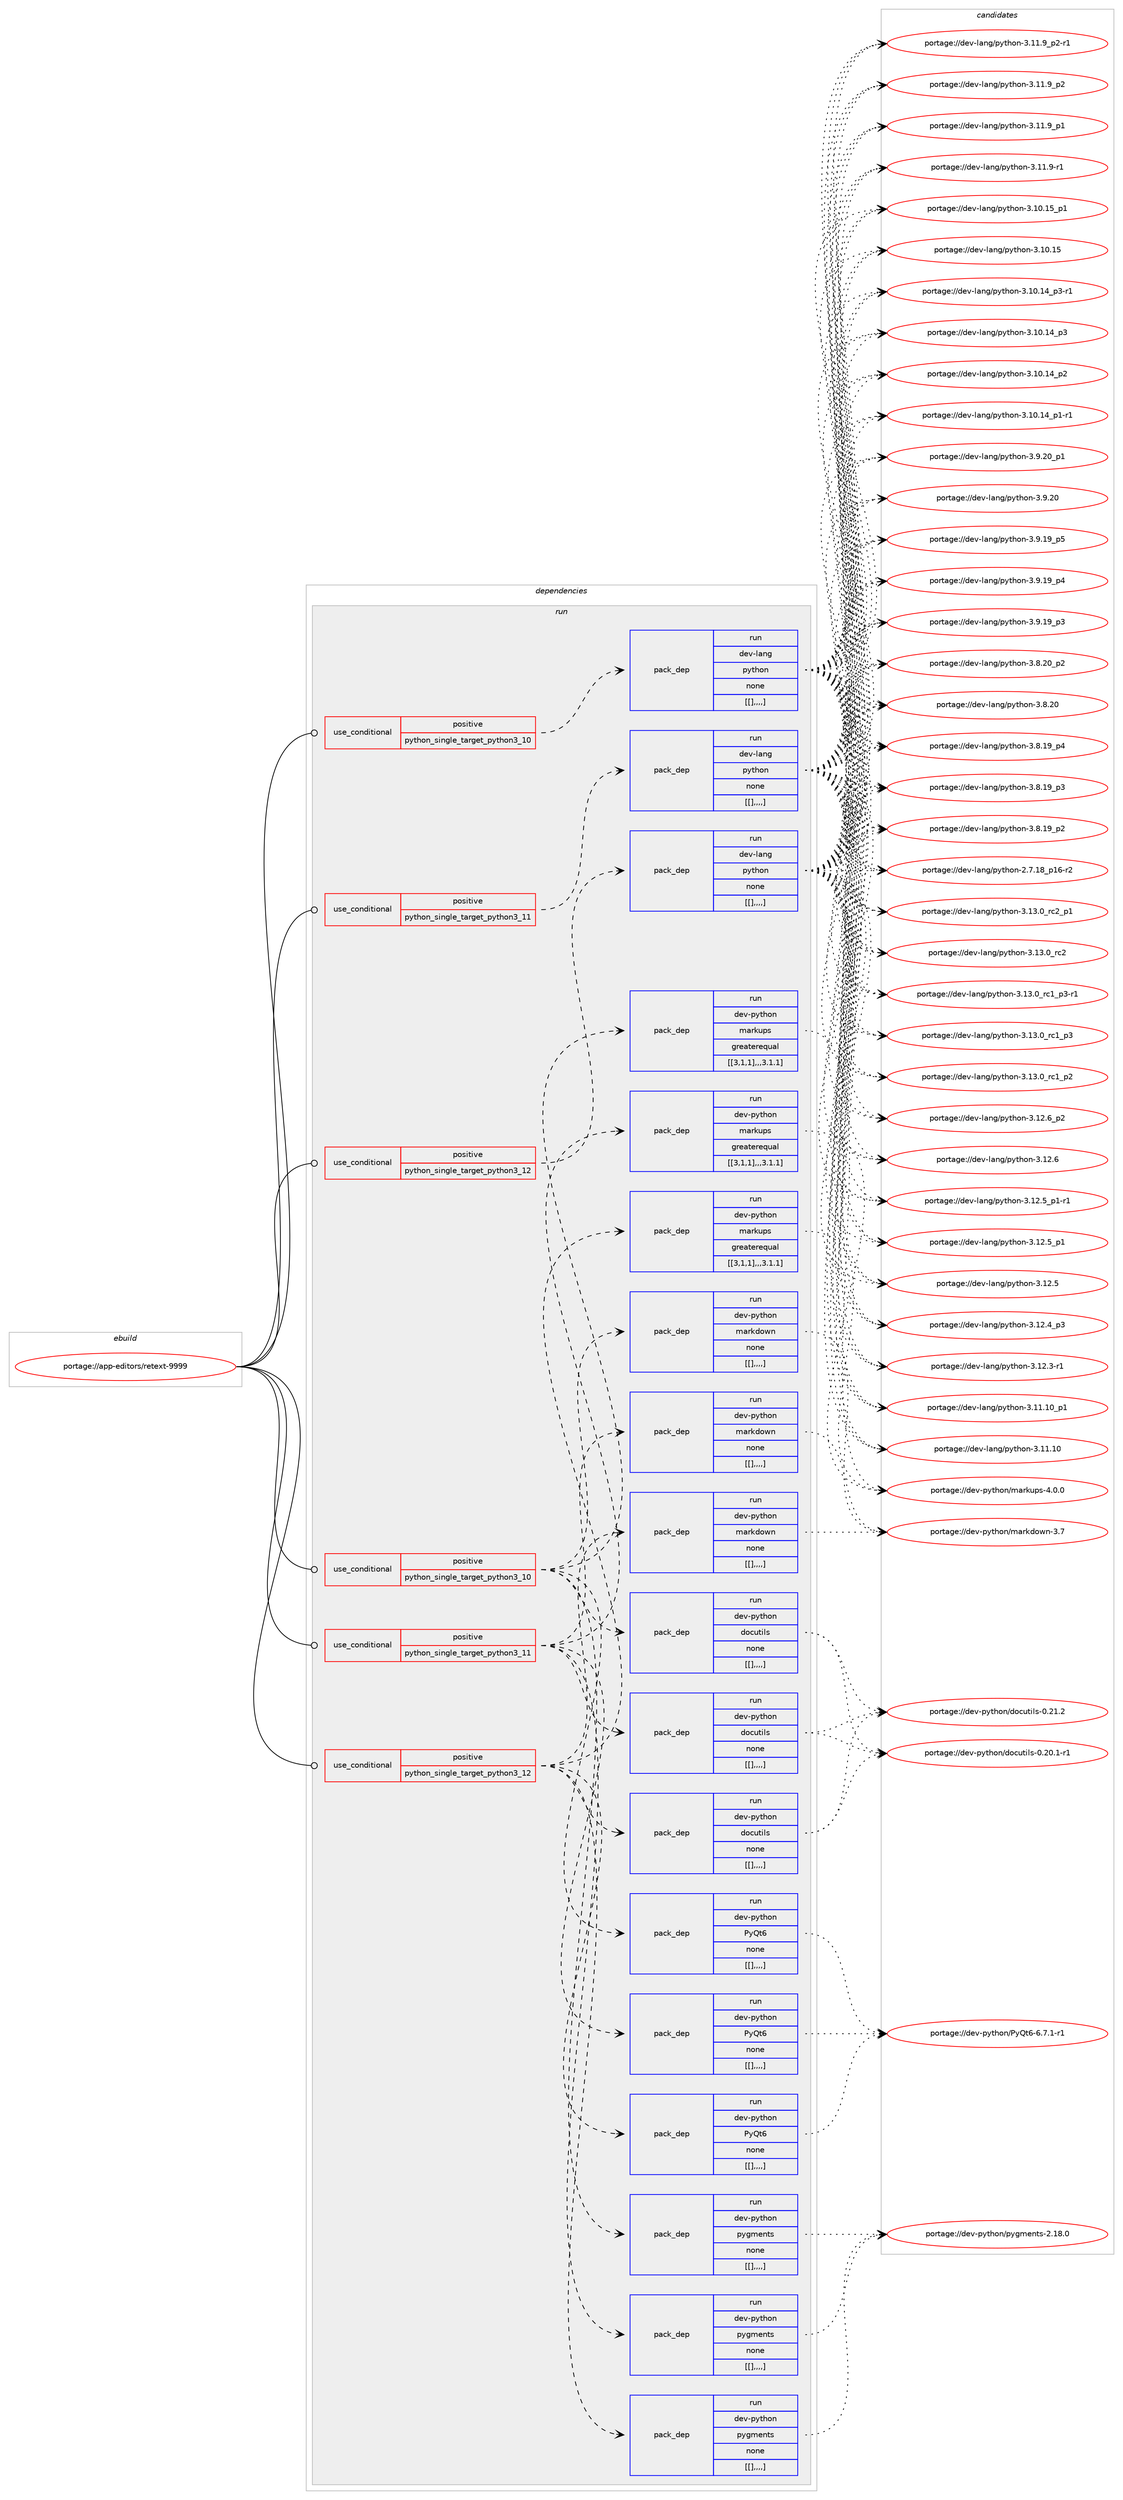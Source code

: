 digraph prolog {

# *************
# Graph options
# *************

newrank=true;
concentrate=true;
compound=true;
graph [rankdir=LR,fontname=Helvetica,fontsize=10,ranksep=1.5];#, ranksep=2.5, nodesep=0.2];
edge  [arrowhead=vee];
node  [fontname=Helvetica,fontsize=10];

# **********
# The ebuild
# **********

subgraph cluster_leftcol {
color=gray;
label=<<i>ebuild</i>>;
id [label="portage://app-editors/retext-9999", color=red, width=4, href="../app-editors/retext-9999.svg"];
}

# ****************
# The dependencies
# ****************

subgraph cluster_midcol {
color=gray;
label=<<i>dependencies</i>>;
subgraph cluster_compile {
fillcolor="#eeeeee";
style=filled;
label=<<i>compile</i>>;
}
subgraph cluster_compileandrun {
fillcolor="#eeeeee";
style=filled;
label=<<i>compile and run</i>>;
}
subgraph cluster_run {
fillcolor="#eeeeee";
style=filled;
label=<<i>run</i>>;
subgraph cond5886 {
dependency20935 [label=<<TABLE BORDER="0" CELLBORDER="1" CELLSPACING="0" CELLPADDING="4"><TR><TD ROWSPAN="3" CELLPADDING="10">use_conditional</TD></TR><TR><TD>positive</TD></TR><TR><TD>python_single_target_python3_10</TD></TR></TABLE>>, shape=none, color=red];
subgraph pack14932 {
dependency20936 [label=<<TABLE BORDER="0" CELLBORDER="1" CELLSPACING="0" CELLPADDING="4" WIDTH="220"><TR><TD ROWSPAN="6" CELLPADDING="30">pack_dep</TD></TR><TR><TD WIDTH="110">run</TD></TR><TR><TD>dev-lang</TD></TR><TR><TD>python</TD></TR><TR><TD>none</TD></TR><TR><TD>[[],,,,]</TD></TR></TABLE>>, shape=none, color=blue];
}
dependency20935:e -> dependency20936:w [weight=20,style="dashed",arrowhead="vee"];
}
id:e -> dependency20935:w [weight=20,style="solid",arrowhead="odot"];
subgraph cond5887 {
dependency20937 [label=<<TABLE BORDER="0" CELLBORDER="1" CELLSPACING="0" CELLPADDING="4"><TR><TD ROWSPAN="3" CELLPADDING="10">use_conditional</TD></TR><TR><TD>positive</TD></TR><TR><TD>python_single_target_python3_10</TD></TR></TABLE>>, shape=none, color=red];
subgraph pack14933 {
dependency20938 [label=<<TABLE BORDER="0" CELLBORDER="1" CELLSPACING="0" CELLPADDING="4" WIDTH="220"><TR><TD ROWSPAN="6" CELLPADDING="30">pack_dep</TD></TR><TR><TD WIDTH="110">run</TD></TR><TR><TD>dev-python</TD></TR><TR><TD>docutils</TD></TR><TR><TD>none</TD></TR><TR><TD>[[],,,,]</TD></TR></TABLE>>, shape=none, color=blue];
}
dependency20937:e -> dependency20938:w [weight=20,style="dashed",arrowhead="vee"];
subgraph pack14934 {
dependency20939 [label=<<TABLE BORDER="0" CELLBORDER="1" CELLSPACING="0" CELLPADDING="4" WIDTH="220"><TR><TD ROWSPAN="6" CELLPADDING="30">pack_dep</TD></TR><TR><TD WIDTH="110">run</TD></TR><TR><TD>dev-python</TD></TR><TR><TD>markdown</TD></TR><TR><TD>none</TD></TR><TR><TD>[[],,,,]</TD></TR></TABLE>>, shape=none, color=blue];
}
dependency20937:e -> dependency20939:w [weight=20,style="dashed",arrowhead="vee"];
subgraph pack14935 {
dependency20940 [label=<<TABLE BORDER="0" CELLBORDER="1" CELLSPACING="0" CELLPADDING="4" WIDTH="220"><TR><TD ROWSPAN="6" CELLPADDING="30">pack_dep</TD></TR><TR><TD WIDTH="110">run</TD></TR><TR><TD>dev-python</TD></TR><TR><TD>markups</TD></TR><TR><TD>greaterequal</TD></TR><TR><TD>[[3,1,1],,,3.1.1]</TD></TR></TABLE>>, shape=none, color=blue];
}
dependency20937:e -> dependency20940:w [weight=20,style="dashed",arrowhead="vee"];
subgraph pack14936 {
dependency20941 [label=<<TABLE BORDER="0" CELLBORDER="1" CELLSPACING="0" CELLPADDING="4" WIDTH="220"><TR><TD ROWSPAN="6" CELLPADDING="30">pack_dep</TD></TR><TR><TD WIDTH="110">run</TD></TR><TR><TD>dev-python</TD></TR><TR><TD>pygments</TD></TR><TR><TD>none</TD></TR><TR><TD>[[],,,,]</TD></TR></TABLE>>, shape=none, color=blue];
}
dependency20937:e -> dependency20941:w [weight=20,style="dashed",arrowhead="vee"];
subgraph pack14937 {
dependency20942 [label=<<TABLE BORDER="0" CELLBORDER="1" CELLSPACING="0" CELLPADDING="4" WIDTH="220"><TR><TD ROWSPAN="6" CELLPADDING="30">pack_dep</TD></TR><TR><TD WIDTH="110">run</TD></TR><TR><TD>dev-python</TD></TR><TR><TD>PyQt6</TD></TR><TR><TD>none</TD></TR><TR><TD>[[],,,,]</TD></TR></TABLE>>, shape=none, color=blue];
}
dependency20937:e -> dependency20942:w [weight=20,style="dashed",arrowhead="vee"];
}
id:e -> dependency20937:w [weight=20,style="solid",arrowhead="odot"];
subgraph cond5888 {
dependency20943 [label=<<TABLE BORDER="0" CELLBORDER="1" CELLSPACING="0" CELLPADDING="4"><TR><TD ROWSPAN="3" CELLPADDING="10">use_conditional</TD></TR><TR><TD>positive</TD></TR><TR><TD>python_single_target_python3_11</TD></TR></TABLE>>, shape=none, color=red];
subgraph pack14938 {
dependency20944 [label=<<TABLE BORDER="0" CELLBORDER="1" CELLSPACING="0" CELLPADDING="4" WIDTH="220"><TR><TD ROWSPAN="6" CELLPADDING="30">pack_dep</TD></TR><TR><TD WIDTH="110">run</TD></TR><TR><TD>dev-lang</TD></TR><TR><TD>python</TD></TR><TR><TD>none</TD></TR><TR><TD>[[],,,,]</TD></TR></TABLE>>, shape=none, color=blue];
}
dependency20943:e -> dependency20944:w [weight=20,style="dashed",arrowhead="vee"];
}
id:e -> dependency20943:w [weight=20,style="solid",arrowhead="odot"];
subgraph cond5889 {
dependency20945 [label=<<TABLE BORDER="0" CELLBORDER="1" CELLSPACING="0" CELLPADDING="4"><TR><TD ROWSPAN="3" CELLPADDING="10">use_conditional</TD></TR><TR><TD>positive</TD></TR><TR><TD>python_single_target_python3_11</TD></TR></TABLE>>, shape=none, color=red];
subgraph pack14939 {
dependency20946 [label=<<TABLE BORDER="0" CELLBORDER="1" CELLSPACING="0" CELLPADDING="4" WIDTH="220"><TR><TD ROWSPAN="6" CELLPADDING="30">pack_dep</TD></TR><TR><TD WIDTH="110">run</TD></TR><TR><TD>dev-python</TD></TR><TR><TD>docutils</TD></TR><TR><TD>none</TD></TR><TR><TD>[[],,,,]</TD></TR></TABLE>>, shape=none, color=blue];
}
dependency20945:e -> dependency20946:w [weight=20,style="dashed",arrowhead="vee"];
subgraph pack14940 {
dependency20947 [label=<<TABLE BORDER="0" CELLBORDER="1" CELLSPACING="0" CELLPADDING="4" WIDTH="220"><TR><TD ROWSPAN="6" CELLPADDING="30">pack_dep</TD></TR><TR><TD WIDTH="110">run</TD></TR><TR><TD>dev-python</TD></TR><TR><TD>markdown</TD></TR><TR><TD>none</TD></TR><TR><TD>[[],,,,]</TD></TR></TABLE>>, shape=none, color=blue];
}
dependency20945:e -> dependency20947:w [weight=20,style="dashed",arrowhead="vee"];
subgraph pack14941 {
dependency20948 [label=<<TABLE BORDER="0" CELLBORDER="1" CELLSPACING="0" CELLPADDING="4" WIDTH="220"><TR><TD ROWSPAN="6" CELLPADDING="30">pack_dep</TD></TR><TR><TD WIDTH="110">run</TD></TR><TR><TD>dev-python</TD></TR><TR><TD>markups</TD></TR><TR><TD>greaterequal</TD></TR><TR><TD>[[3,1,1],,,3.1.1]</TD></TR></TABLE>>, shape=none, color=blue];
}
dependency20945:e -> dependency20948:w [weight=20,style="dashed",arrowhead="vee"];
subgraph pack14942 {
dependency20949 [label=<<TABLE BORDER="0" CELLBORDER="1" CELLSPACING="0" CELLPADDING="4" WIDTH="220"><TR><TD ROWSPAN="6" CELLPADDING="30">pack_dep</TD></TR><TR><TD WIDTH="110">run</TD></TR><TR><TD>dev-python</TD></TR><TR><TD>pygments</TD></TR><TR><TD>none</TD></TR><TR><TD>[[],,,,]</TD></TR></TABLE>>, shape=none, color=blue];
}
dependency20945:e -> dependency20949:w [weight=20,style="dashed",arrowhead="vee"];
subgraph pack14943 {
dependency20950 [label=<<TABLE BORDER="0" CELLBORDER="1" CELLSPACING="0" CELLPADDING="4" WIDTH="220"><TR><TD ROWSPAN="6" CELLPADDING="30">pack_dep</TD></TR><TR><TD WIDTH="110">run</TD></TR><TR><TD>dev-python</TD></TR><TR><TD>PyQt6</TD></TR><TR><TD>none</TD></TR><TR><TD>[[],,,,]</TD></TR></TABLE>>, shape=none, color=blue];
}
dependency20945:e -> dependency20950:w [weight=20,style="dashed",arrowhead="vee"];
}
id:e -> dependency20945:w [weight=20,style="solid",arrowhead="odot"];
subgraph cond5890 {
dependency20951 [label=<<TABLE BORDER="0" CELLBORDER="1" CELLSPACING="0" CELLPADDING="4"><TR><TD ROWSPAN="3" CELLPADDING="10">use_conditional</TD></TR><TR><TD>positive</TD></TR><TR><TD>python_single_target_python3_12</TD></TR></TABLE>>, shape=none, color=red];
subgraph pack14944 {
dependency20952 [label=<<TABLE BORDER="0" CELLBORDER="1" CELLSPACING="0" CELLPADDING="4" WIDTH="220"><TR><TD ROWSPAN="6" CELLPADDING="30">pack_dep</TD></TR><TR><TD WIDTH="110">run</TD></TR><TR><TD>dev-lang</TD></TR><TR><TD>python</TD></TR><TR><TD>none</TD></TR><TR><TD>[[],,,,]</TD></TR></TABLE>>, shape=none, color=blue];
}
dependency20951:e -> dependency20952:w [weight=20,style="dashed",arrowhead="vee"];
}
id:e -> dependency20951:w [weight=20,style="solid",arrowhead="odot"];
subgraph cond5891 {
dependency20953 [label=<<TABLE BORDER="0" CELLBORDER="1" CELLSPACING="0" CELLPADDING="4"><TR><TD ROWSPAN="3" CELLPADDING="10">use_conditional</TD></TR><TR><TD>positive</TD></TR><TR><TD>python_single_target_python3_12</TD></TR></TABLE>>, shape=none, color=red];
subgraph pack14945 {
dependency20954 [label=<<TABLE BORDER="0" CELLBORDER="1" CELLSPACING="0" CELLPADDING="4" WIDTH="220"><TR><TD ROWSPAN="6" CELLPADDING="30">pack_dep</TD></TR><TR><TD WIDTH="110">run</TD></TR><TR><TD>dev-python</TD></TR><TR><TD>docutils</TD></TR><TR><TD>none</TD></TR><TR><TD>[[],,,,]</TD></TR></TABLE>>, shape=none, color=blue];
}
dependency20953:e -> dependency20954:w [weight=20,style="dashed",arrowhead="vee"];
subgraph pack14946 {
dependency20955 [label=<<TABLE BORDER="0" CELLBORDER="1" CELLSPACING="0" CELLPADDING="4" WIDTH="220"><TR><TD ROWSPAN="6" CELLPADDING="30">pack_dep</TD></TR><TR><TD WIDTH="110">run</TD></TR><TR><TD>dev-python</TD></TR><TR><TD>markdown</TD></TR><TR><TD>none</TD></TR><TR><TD>[[],,,,]</TD></TR></TABLE>>, shape=none, color=blue];
}
dependency20953:e -> dependency20955:w [weight=20,style="dashed",arrowhead="vee"];
subgraph pack14947 {
dependency20956 [label=<<TABLE BORDER="0" CELLBORDER="1" CELLSPACING="0" CELLPADDING="4" WIDTH="220"><TR><TD ROWSPAN="6" CELLPADDING="30">pack_dep</TD></TR><TR><TD WIDTH="110">run</TD></TR><TR><TD>dev-python</TD></TR><TR><TD>markups</TD></TR><TR><TD>greaterequal</TD></TR><TR><TD>[[3,1,1],,,3.1.1]</TD></TR></TABLE>>, shape=none, color=blue];
}
dependency20953:e -> dependency20956:w [weight=20,style="dashed",arrowhead="vee"];
subgraph pack14948 {
dependency20957 [label=<<TABLE BORDER="0" CELLBORDER="1" CELLSPACING="0" CELLPADDING="4" WIDTH="220"><TR><TD ROWSPAN="6" CELLPADDING="30">pack_dep</TD></TR><TR><TD WIDTH="110">run</TD></TR><TR><TD>dev-python</TD></TR><TR><TD>pygments</TD></TR><TR><TD>none</TD></TR><TR><TD>[[],,,,]</TD></TR></TABLE>>, shape=none, color=blue];
}
dependency20953:e -> dependency20957:w [weight=20,style="dashed",arrowhead="vee"];
subgraph pack14949 {
dependency20958 [label=<<TABLE BORDER="0" CELLBORDER="1" CELLSPACING="0" CELLPADDING="4" WIDTH="220"><TR><TD ROWSPAN="6" CELLPADDING="30">pack_dep</TD></TR><TR><TD WIDTH="110">run</TD></TR><TR><TD>dev-python</TD></TR><TR><TD>PyQt6</TD></TR><TR><TD>none</TD></TR><TR><TD>[[],,,,]</TD></TR></TABLE>>, shape=none, color=blue];
}
dependency20953:e -> dependency20958:w [weight=20,style="dashed",arrowhead="vee"];
}
id:e -> dependency20953:w [weight=20,style="solid",arrowhead="odot"];
}
}

# **************
# The candidates
# **************

subgraph cluster_choices {
rank=same;
color=gray;
label=<<i>candidates</i>>;

subgraph choice14932 {
color=black;
nodesep=1;
choice100101118451089711010347112121116104111110455146495146489511499509511249 [label="portage://dev-lang/python-3.13.0_rc2_p1", color=red, width=4,href="../dev-lang/python-3.13.0_rc2_p1.svg"];
choice10010111845108971101034711212111610411111045514649514648951149950 [label="portage://dev-lang/python-3.13.0_rc2", color=red, width=4,href="../dev-lang/python-3.13.0_rc2.svg"];
choice1001011184510897110103471121211161041111104551464951464895114994995112514511449 [label="portage://dev-lang/python-3.13.0_rc1_p3-r1", color=red, width=4,href="../dev-lang/python-3.13.0_rc1_p3-r1.svg"];
choice100101118451089711010347112121116104111110455146495146489511499499511251 [label="portage://dev-lang/python-3.13.0_rc1_p3", color=red, width=4,href="../dev-lang/python-3.13.0_rc1_p3.svg"];
choice100101118451089711010347112121116104111110455146495146489511499499511250 [label="portage://dev-lang/python-3.13.0_rc1_p2", color=red, width=4,href="../dev-lang/python-3.13.0_rc1_p2.svg"];
choice100101118451089711010347112121116104111110455146495046549511250 [label="portage://dev-lang/python-3.12.6_p2", color=red, width=4,href="../dev-lang/python-3.12.6_p2.svg"];
choice10010111845108971101034711212111610411111045514649504654 [label="portage://dev-lang/python-3.12.6", color=red, width=4,href="../dev-lang/python-3.12.6.svg"];
choice1001011184510897110103471121211161041111104551464950465395112494511449 [label="portage://dev-lang/python-3.12.5_p1-r1", color=red, width=4,href="../dev-lang/python-3.12.5_p1-r1.svg"];
choice100101118451089711010347112121116104111110455146495046539511249 [label="portage://dev-lang/python-3.12.5_p1", color=red, width=4,href="../dev-lang/python-3.12.5_p1.svg"];
choice10010111845108971101034711212111610411111045514649504653 [label="portage://dev-lang/python-3.12.5", color=red, width=4,href="../dev-lang/python-3.12.5.svg"];
choice100101118451089711010347112121116104111110455146495046529511251 [label="portage://dev-lang/python-3.12.4_p3", color=red, width=4,href="../dev-lang/python-3.12.4_p3.svg"];
choice100101118451089711010347112121116104111110455146495046514511449 [label="portage://dev-lang/python-3.12.3-r1", color=red, width=4,href="../dev-lang/python-3.12.3-r1.svg"];
choice10010111845108971101034711212111610411111045514649494649489511249 [label="portage://dev-lang/python-3.11.10_p1", color=red, width=4,href="../dev-lang/python-3.11.10_p1.svg"];
choice1001011184510897110103471121211161041111104551464949464948 [label="portage://dev-lang/python-3.11.10", color=red, width=4,href="../dev-lang/python-3.11.10.svg"];
choice1001011184510897110103471121211161041111104551464949465795112504511449 [label="portage://dev-lang/python-3.11.9_p2-r1", color=red, width=4,href="../dev-lang/python-3.11.9_p2-r1.svg"];
choice100101118451089711010347112121116104111110455146494946579511250 [label="portage://dev-lang/python-3.11.9_p2", color=red, width=4,href="../dev-lang/python-3.11.9_p2.svg"];
choice100101118451089711010347112121116104111110455146494946579511249 [label="portage://dev-lang/python-3.11.9_p1", color=red, width=4,href="../dev-lang/python-3.11.9_p1.svg"];
choice100101118451089711010347112121116104111110455146494946574511449 [label="portage://dev-lang/python-3.11.9-r1", color=red, width=4,href="../dev-lang/python-3.11.9-r1.svg"];
choice10010111845108971101034711212111610411111045514649484649539511249 [label="portage://dev-lang/python-3.10.15_p1", color=red, width=4,href="../dev-lang/python-3.10.15_p1.svg"];
choice1001011184510897110103471121211161041111104551464948464953 [label="portage://dev-lang/python-3.10.15", color=red, width=4,href="../dev-lang/python-3.10.15.svg"];
choice100101118451089711010347112121116104111110455146494846495295112514511449 [label="portage://dev-lang/python-3.10.14_p3-r1", color=red, width=4,href="../dev-lang/python-3.10.14_p3-r1.svg"];
choice10010111845108971101034711212111610411111045514649484649529511251 [label="portage://dev-lang/python-3.10.14_p3", color=red, width=4,href="../dev-lang/python-3.10.14_p3.svg"];
choice10010111845108971101034711212111610411111045514649484649529511250 [label="portage://dev-lang/python-3.10.14_p2", color=red, width=4,href="../dev-lang/python-3.10.14_p2.svg"];
choice100101118451089711010347112121116104111110455146494846495295112494511449 [label="portage://dev-lang/python-3.10.14_p1-r1", color=red, width=4,href="../dev-lang/python-3.10.14_p1-r1.svg"];
choice100101118451089711010347112121116104111110455146574650489511249 [label="portage://dev-lang/python-3.9.20_p1", color=red, width=4,href="../dev-lang/python-3.9.20_p1.svg"];
choice10010111845108971101034711212111610411111045514657465048 [label="portage://dev-lang/python-3.9.20", color=red, width=4,href="../dev-lang/python-3.9.20.svg"];
choice100101118451089711010347112121116104111110455146574649579511253 [label="portage://dev-lang/python-3.9.19_p5", color=red, width=4,href="../dev-lang/python-3.9.19_p5.svg"];
choice100101118451089711010347112121116104111110455146574649579511252 [label="portage://dev-lang/python-3.9.19_p4", color=red, width=4,href="../dev-lang/python-3.9.19_p4.svg"];
choice100101118451089711010347112121116104111110455146574649579511251 [label="portage://dev-lang/python-3.9.19_p3", color=red, width=4,href="../dev-lang/python-3.9.19_p3.svg"];
choice100101118451089711010347112121116104111110455146564650489511250 [label="portage://dev-lang/python-3.8.20_p2", color=red, width=4,href="../dev-lang/python-3.8.20_p2.svg"];
choice10010111845108971101034711212111610411111045514656465048 [label="portage://dev-lang/python-3.8.20", color=red, width=4,href="../dev-lang/python-3.8.20.svg"];
choice100101118451089711010347112121116104111110455146564649579511252 [label="portage://dev-lang/python-3.8.19_p4", color=red, width=4,href="../dev-lang/python-3.8.19_p4.svg"];
choice100101118451089711010347112121116104111110455146564649579511251 [label="portage://dev-lang/python-3.8.19_p3", color=red, width=4,href="../dev-lang/python-3.8.19_p3.svg"];
choice100101118451089711010347112121116104111110455146564649579511250 [label="portage://dev-lang/python-3.8.19_p2", color=red, width=4,href="../dev-lang/python-3.8.19_p2.svg"];
choice100101118451089711010347112121116104111110455046554649569511249544511450 [label="portage://dev-lang/python-2.7.18_p16-r2", color=red, width=4,href="../dev-lang/python-2.7.18_p16-r2.svg"];
dependency20936:e -> choice100101118451089711010347112121116104111110455146495146489511499509511249:w [style=dotted,weight="100"];
dependency20936:e -> choice10010111845108971101034711212111610411111045514649514648951149950:w [style=dotted,weight="100"];
dependency20936:e -> choice1001011184510897110103471121211161041111104551464951464895114994995112514511449:w [style=dotted,weight="100"];
dependency20936:e -> choice100101118451089711010347112121116104111110455146495146489511499499511251:w [style=dotted,weight="100"];
dependency20936:e -> choice100101118451089711010347112121116104111110455146495146489511499499511250:w [style=dotted,weight="100"];
dependency20936:e -> choice100101118451089711010347112121116104111110455146495046549511250:w [style=dotted,weight="100"];
dependency20936:e -> choice10010111845108971101034711212111610411111045514649504654:w [style=dotted,weight="100"];
dependency20936:e -> choice1001011184510897110103471121211161041111104551464950465395112494511449:w [style=dotted,weight="100"];
dependency20936:e -> choice100101118451089711010347112121116104111110455146495046539511249:w [style=dotted,weight="100"];
dependency20936:e -> choice10010111845108971101034711212111610411111045514649504653:w [style=dotted,weight="100"];
dependency20936:e -> choice100101118451089711010347112121116104111110455146495046529511251:w [style=dotted,weight="100"];
dependency20936:e -> choice100101118451089711010347112121116104111110455146495046514511449:w [style=dotted,weight="100"];
dependency20936:e -> choice10010111845108971101034711212111610411111045514649494649489511249:w [style=dotted,weight="100"];
dependency20936:e -> choice1001011184510897110103471121211161041111104551464949464948:w [style=dotted,weight="100"];
dependency20936:e -> choice1001011184510897110103471121211161041111104551464949465795112504511449:w [style=dotted,weight="100"];
dependency20936:e -> choice100101118451089711010347112121116104111110455146494946579511250:w [style=dotted,weight="100"];
dependency20936:e -> choice100101118451089711010347112121116104111110455146494946579511249:w [style=dotted,weight="100"];
dependency20936:e -> choice100101118451089711010347112121116104111110455146494946574511449:w [style=dotted,weight="100"];
dependency20936:e -> choice10010111845108971101034711212111610411111045514649484649539511249:w [style=dotted,weight="100"];
dependency20936:e -> choice1001011184510897110103471121211161041111104551464948464953:w [style=dotted,weight="100"];
dependency20936:e -> choice100101118451089711010347112121116104111110455146494846495295112514511449:w [style=dotted,weight="100"];
dependency20936:e -> choice10010111845108971101034711212111610411111045514649484649529511251:w [style=dotted,weight="100"];
dependency20936:e -> choice10010111845108971101034711212111610411111045514649484649529511250:w [style=dotted,weight="100"];
dependency20936:e -> choice100101118451089711010347112121116104111110455146494846495295112494511449:w [style=dotted,weight="100"];
dependency20936:e -> choice100101118451089711010347112121116104111110455146574650489511249:w [style=dotted,weight="100"];
dependency20936:e -> choice10010111845108971101034711212111610411111045514657465048:w [style=dotted,weight="100"];
dependency20936:e -> choice100101118451089711010347112121116104111110455146574649579511253:w [style=dotted,weight="100"];
dependency20936:e -> choice100101118451089711010347112121116104111110455146574649579511252:w [style=dotted,weight="100"];
dependency20936:e -> choice100101118451089711010347112121116104111110455146574649579511251:w [style=dotted,weight="100"];
dependency20936:e -> choice100101118451089711010347112121116104111110455146564650489511250:w [style=dotted,weight="100"];
dependency20936:e -> choice10010111845108971101034711212111610411111045514656465048:w [style=dotted,weight="100"];
dependency20936:e -> choice100101118451089711010347112121116104111110455146564649579511252:w [style=dotted,weight="100"];
dependency20936:e -> choice100101118451089711010347112121116104111110455146564649579511251:w [style=dotted,weight="100"];
dependency20936:e -> choice100101118451089711010347112121116104111110455146564649579511250:w [style=dotted,weight="100"];
dependency20936:e -> choice100101118451089711010347112121116104111110455046554649569511249544511450:w [style=dotted,weight="100"];
}
subgraph choice14933 {
color=black;
nodesep=1;
choice10010111845112121116104111110471001119911711610510811545484650494650 [label="portage://dev-python/docutils-0.21.2", color=red, width=4,href="../dev-python/docutils-0.21.2.svg"];
choice100101118451121211161041111104710011199117116105108115454846504846494511449 [label="portage://dev-python/docutils-0.20.1-r1", color=red, width=4,href="../dev-python/docutils-0.20.1-r1.svg"];
dependency20938:e -> choice10010111845112121116104111110471001119911711610510811545484650494650:w [style=dotted,weight="100"];
dependency20938:e -> choice100101118451121211161041111104710011199117116105108115454846504846494511449:w [style=dotted,weight="100"];
}
subgraph choice14934 {
color=black;
nodesep=1;
choice10010111845112121116104111110471099711410710011111911045514655 [label="portage://dev-python/markdown-3.7", color=red, width=4,href="../dev-python/markdown-3.7.svg"];
dependency20939:e -> choice10010111845112121116104111110471099711410710011111911045514655:w [style=dotted,weight="100"];
}
subgraph choice14935 {
color=black;
nodesep=1;
choice100101118451121211161041111104710997114107117112115455246484648 [label="portage://dev-python/markups-4.0.0", color=red, width=4,href="../dev-python/markups-4.0.0.svg"];
dependency20940:e -> choice100101118451121211161041111104710997114107117112115455246484648:w [style=dotted,weight="100"];
}
subgraph choice14936 {
color=black;
nodesep=1;
choice100101118451121211161041111104711212110310910111011611545504649564648 [label="portage://dev-python/pygments-2.18.0", color=red, width=4,href="../dev-python/pygments-2.18.0.svg"];
dependency20941:e -> choice100101118451121211161041111104711212110310910111011611545504649564648:w [style=dotted,weight="100"];
}
subgraph choice14937 {
color=black;
nodesep=1;
choice10010111845112121116104111110478012181116544554465546494511449 [label="portage://dev-python/PyQt6-6.7.1-r1", color=red, width=4,href="../dev-python/PyQt6-6.7.1-r1.svg"];
dependency20942:e -> choice10010111845112121116104111110478012181116544554465546494511449:w [style=dotted,weight="100"];
}
subgraph choice14938 {
color=black;
nodesep=1;
choice100101118451089711010347112121116104111110455146495146489511499509511249 [label="portage://dev-lang/python-3.13.0_rc2_p1", color=red, width=4,href="../dev-lang/python-3.13.0_rc2_p1.svg"];
choice10010111845108971101034711212111610411111045514649514648951149950 [label="portage://dev-lang/python-3.13.0_rc2", color=red, width=4,href="../dev-lang/python-3.13.0_rc2.svg"];
choice1001011184510897110103471121211161041111104551464951464895114994995112514511449 [label="portage://dev-lang/python-3.13.0_rc1_p3-r1", color=red, width=4,href="../dev-lang/python-3.13.0_rc1_p3-r1.svg"];
choice100101118451089711010347112121116104111110455146495146489511499499511251 [label="portage://dev-lang/python-3.13.0_rc1_p3", color=red, width=4,href="../dev-lang/python-3.13.0_rc1_p3.svg"];
choice100101118451089711010347112121116104111110455146495146489511499499511250 [label="portage://dev-lang/python-3.13.0_rc1_p2", color=red, width=4,href="../dev-lang/python-3.13.0_rc1_p2.svg"];
choice100101118451089711010347112121116104111110455146495046549511250 [label="portage://dev-lang/python-3.12.6_p2", color=red, width=4,href="../dev-lang/python-3.12.6_p2.svg"];
choice10010111845108971101034711212111610411111045514649504654 [label="portage://dev-lang/python-3.12.6", color=red, width=4,href="../dev-lang/python-3.12.6.svg"];
choice1001011184510897110103471121211161041111104551464950465395112494511449 [label="portage://dev-lang/python-3.12.5_p1-r1", color=red, width=4,href="../dev-lang/python-3.12.5_p1-r1.svg"];
choice100101118451089711010347112121116104111110455146495046539511249 [label="portage://dev-lang/python-3.12.5_p1", color=red, width=4,href="../dev-lang/python-3.12.5_p1.svg"];
choice10010111845108971101034711212111610411111045514649504653 [label="portage://dev-lang/python-3.12.5", color=red, width=4,href="../dev-lang/python-3.12.5.svg"];
choice100101118451089711010347112121116104111110455146495046529511251 [label="portage://dev-lang/python-3.12.4_p3", color=red, width=4,href="../dev-lang/python-3.12.4_p3.svg"];
choice100101118451089711010347112121116104111110455146495046514511449 [label="portage://dev-lang/python-3.12.3-r1", color=red, width=4,href="../dev-lang/python-3.12.3-r1.svg"];
choice10010111845108971101034711212111610411111045514649494649489511249 [label="portage://dev-lang/python-3.11.10_p1", color=red, width=4,href="../dev-lang/python-3.11.10_p1.svg"];
choice1001011184510897110103471121211161041111104551464949464948 [label="portage://dev-lang/python-3.11.10", color=red, width=4,href="../dev-lang/python-3.11.10.svg"];
choice1001011184510897110103471121211161041111104551464949465795112504511449 [label="portage://dev-lang/python-3.11.9_p2-r1", color=red, width=4,href="../dev-lang/python-3.11.9_p2-r1.svg"];
choice100101118451089711010347112121116104111110455146494946579511250 [label="portage://dev-lang/python-3.11.9_p2", color=red, width=4,href="../dev-lang/python-3.11.9_p2.svg"];
choice100101118451089711010347112121116104111110455146494946579511249 [label="portage://dev-lang/python-3.11.9_p1", color=red, width=4,href="../dev-lang/python-3.11.9_p1.svg"];
choice100101118451089711010347112121116104111110455146494946574511449 [label="portage://dev-lang/python-3.11.9-r1", color=red, width=4,href="../dev-lang/python-3.11.9-r1.svg"];
choice10010111845108971101034711212111610411111045514649484649539511249 [label="portage://dev-lang/python-3.10.15_p1", color=red, width=4,href="../dev-lang/python-3.10.15_p1.svg"];
choice1001011184510897110103471121211161041111104551464948464953 [label="portage://dev-lang/python-3.10.15", color=red, width=4,href="../dev-lang/python-3.10.15.svg"];
choice100101118451089711010347112121116104111110455146494846495295112514511449 [label="portage://dev-lang/python-3.10.14_p3-r1", color=red, width=4,href="../dev-lang/python-3.10.14_p3-r1.svg"];
choice10010111845108971101034711212111610411111045514649484649529511251 [label="portage://dev-lang/python-3.10.14_p3", color=red, width=4,href="../dev-lang/python-3.10.14_p3.svg"];
choice10010111845108971101034711212111610411111045514649484649529511250 [label="portage://dev-lang/python-3.10.14_p2", color=red, width=4,href="../dev-lang/python-3.10.14_p2.svg"];
choice100101118451089711010347112121116104111110455146494846495295112494511449 [label="portage://dev-lang/python-3.10.14_p1-r1", color=red, width=4,href="../dev-lang/python-3.10.14_p1-r1.svg"];
choice100101118451089711010347112121116104111110455146574650489511249 [label="portage://dev-lang/python-3.9.20_p1", color=red, width=4,href="../dev-lang/python-3.9.20_p1.svg"];
choice10010111845108971101034711212111610411111045514657465048 [label="portage://dev-lang/python-3.9.20", color=red, width=4,href="../dev-lang/python-3.9.20.svg"];
choice100101118451089711010347112121116104111110455146574649579511253 [label="portage://dev-lang/python-3.9.19_p5", color=red, width=4,href="../dev-lang/python-3.9.19_p5.svg"];
choice100101118451089711010347112121116104111110455146574649579511252 [label="portage://dev-lang/python-3.9.19_p4", color=red, width=4,href="../dev-lang/python-3.9.19_p4.svg"];
choice100101118451089711010347112121116104111110455146574649579511251 [label="portage://dev-lang/python-3.9.19_p3", color=red, width=4,href="../dev-lang/python-3.9.19_p3.svg"];
choice100101118451089711010347112121116104111110455146564650489511250 [label="portage://dev-lang/python-3.8.20_p2", color=red, width=4,href="../dev-lang/python-3.8.20_p2.svg"];
choice10010111845108971101034711212111610411111045514656465048 [label="portage://dev-lang/python-3.8.20", color=red, width=4,href="../dev-lang/python-3.8.20.svg"];
choice100101118451089711010347112121116104111110455146564649579511252 [label="portage://dev-lang/python-3.8.19_p4", color=red, width=4,href="../dev-lang/python-3.8.19_p4.svg"];
choice100101118451089711010347112121116104111110455146564649579511251 [label="portage://dev-lang/python-3.8.19_p3", color=red, width=4,href="../dev-lang/python-3.8.19_p3.svg"];
choice100101118451089711010347112121116104111110455146564649579511250 [label="portage://dev-lang/python-3.8.19_p2", color=red, width=4,href="../dev-lang/python-3.8.19_p2.svg"];
choice100101118451089711010347112121116104111110455046554649569511249544511450 [label="portage://dev-lang/python-2.7.18_p16-r2", color=red, width=4,href="../dev-lang/python-2.7.18_p16-r2.svg"];
dependency20944:e -> choice100101118451089711010347112121116104111110455146495146489511499509511249:w [style=dotted,weight="100"];
dependency20944:e -> choice10010111845108971101034711212111610411111045514649514648951149950:w [style=dotted,weight="100"];
dependency20944:e -> choice1001011184510897110103471121211161041111104551464951464895114994995112514511449:w [style=dotted,weight="100"];
dependency20944:e -> choice100101118451089711010347112121116104111110455146495146489511499499511251:w [style=dotted,weight="100"];
dependency20944:e -> choice100101118451089711010347112121116104111110455146495146489511499499511250:w [style=dotted,weight="100"];
dependency20944:e -> choice100101118451089711010347112121116104111110455146495046549511250:w [style=dotted,weight="100"];
dependency20944:e -> choice10010111845108971101034711212111610411111045514649504654:w [style=dotted,weight="100"];
dependency20944:e -> choice1001011184510897110103471121211161041111104551464950465395112494511449:w [style=dotted,weight="100"];
dependency20944:e -> choice100101118451089711010347112121116104111110455146495046539511249:w [style=dotted,weight="100"];
dependency20944:e -> choice10010111845108971101034711212111610411111045514649504653:w [style=dotted,weight="100"];
dependency20944:e -> choice100101118451089711010347112121116104111110455146495046529511251:w [style=dotted,weight="100"];
dependency20944:e -> choice100101118451089711010347112121116104111110455146495046514511449:w [style=dotted,weight="100"];
dependency20944:e -> choice10010111845108971101034711212111610411111045514649494649489511249:w [style=dotted,weight="100"];
dependency20944:e -> choice1001011184510897110103471121211161041111104551464949464948:w [style=dotted,weight="100"];
dependency20944:e -> choice1001011184510897110103471121211161041111104551464949465795112504511449:w [style=dotted,weight="100"];
dependency20944:e -> choice100101118451089711010347112121116104111110455146494946579511250:w [style=dotted,weight="100"];
dependency20944:e -> choice100101118451089711010347112121116104111110455146494946579511249:w [style=dotted,weight="100"];
dependency20944:e -> choice100101118451089711010347112121116104111110455146494946574511449:w [style=dotted,weight="100"];
dependency20944:e -> choice10010111845108971101034711212111610411111045514649484649539511249:w [style=dotted,weight="100"];
dependency20944:e -> choice1001011184510897110103471121211161041111104551464948464953:w [style=dotted,weight="100"];
dependency20944:e -> choice100101118451089711010347112121116104111110455146494846495295112514511449:w [style=dotted,weight="100"];
dependency20944:e -> choice10010111845108971101034711212111610411111045514649484649529511251:w [style=dotted,weight="100"];
dependency20944:e -> choice10010111845108971101034711212111610411111045514649484649529511250:w [style=dotted,weight="100"];
dependency20944:e -> choice100101118451089711010347112121116104111110455146494846495295112494511449:w [style=dotted,weight="100"];
dependency20944:e -> choice100101118451089711010347112121116104111110455146574650489511249:w [style=dotted,weight="100"];
dependency20944:e -> choice10010111845108971101034711212111610411111045514657465048:w [style=dotted,weight="100"];
dependency20944:e -> choice100101118451089711010347112121116104111110455146574649579511253:w [style=dotted,weight="100"];
dependency20944:e -> choice100101118451089711010347112121116104111110455146574649579511252:w [style=dotted,weight="100"];
dependency20944:e -> choice100101118451089711010347112121116104111110455146574649579511251:w [style=dotted,weight="100"];
dependency20944:e -> choice100101118451089711010347112121116104111110455146564650489511250:w [style=dotted,weight="100"];
dependency20944:e -> choice10010111845108971101034711212111610411111045514656465048:w [style=dotted,weight="100"];
dependency20944:e -> choice100101118451089711010347112121116104111110455146564649579511252:w [style=dotted,weight="100"];
dependency20944:e -> choice100101118451089711010347112121116104111110455146564649579511251:w [style=dotted,weight="100"];
dependency20944:e -> choice100101118451089711010347112121116104111110455146564649579511250:w [style=dotted,weight="100"];
dependency20944:e -> choice100101118451089711010347112121116104111110455046554649569511249544511450:w [style=dotted,weight="100"];
}
subgraph choice14939 {
color=black;
nodesep=1;
choice10010111845112121116104111110471001119911711610510811545484650494650 [label="portage://dev-python/docutils-0.21.2", color=red, width=4,href="../dev-python/docutils-0.21.2.svg"];
choice100101118451121211161041111104710011199117116105108115454846504846494511449 [label="portage://dev-python/docutils-0.20.1-r1", color=red, width=4,href="../dev-python/docutils-0.20.1-r1.svg"];
dependency20946:e -> choice10010111845112121116104111110471001119911711610510811545484650494650:w [style=dotted,weight="100"];
dependency20946:e -> choice100101118451121211161041111104710011199117116105108115454846504846494511449:w [style=dotted,weight="100"];
}
subgraph choice14940 {
color=black;
nodesep=1;
choice10010111845112121116104111110471099711410710011111911045514655 [label="portage://dev-python/markdown-3.7", color=red, width=4,href="../dev-python/markdown-3.7.svg"];
dependency20947:e -> choice10010111845112121116104111110471099711410710011111911045514655:w [style=dotted,weight="100"];
}
subgraph choice14941 {
color=black;
nodesep=1;
choice100101118451121211161041111104710997114107117112115455246484648 [label="portage://dev-python/markups-4.0.0", color=red, width=4,href="../dev-python/markups-4.0.0.svg"];
dependency20948:e -> choice100101118451121211161041111104710997114107117112115455246484648:w [style=dotted,weight="100"];
}
subgraph choice14942 {
color=black;
nodesep=1;
choice100101118451121211161041111104711212110310910111011611545504649564648 [label="portage://dev-python/pygments-2.18.0", color=red, width=4,href="../dev-python/pygments-2.18.0.svg"];
dependency20949:e -> choice100101118451121211161041111104711212110310910111011611545504649564648:w [style=dotted,weight="100"];
}
subgraph choice14943 {
color=black;
nodesep=1;
choice10010111845112121116104111110478012181116544554465546494511449 [label="portage://dev-python/PyQt6-6.7.1-r1", color=red, width=4,href="../dev-python/PyQt6-6.7.1-r1.svg"];
dependency20950:e -> choice10010111845112121116104111110478012181116544554465546494511449:w [style=dotted,weight="100"];
}
subgraph choice14944 {
color=black;
nodesep=1;
choice100101118451089711010347112121116104111110455146495146489511499509511249 [label="portage://dev-lang/python-3.13.0_rc2_p1", color=red, width=4,href="../dev-lang/python-3.13.0_rc2_p1.svg"];
choice10010111845108971101034711212111610411111045514649514648951149950 [label="portage://dev-lang/python-3.13.0_rc2", color=red, width=4,href="../dev-lang/python-3.13.0_rc2.svg"];
choice1001011184510897110103471121211161041111104551464951464895114994995112514511449 [label="portage://dev-lang/python-3.13.0_rc1_p3-r1", color=red, width=4,href="../dev-lang/python-3.13.0_rc1_p3-r1.svg"];
choice100101118451089711010347112121116104111110455146495146489511499499511251 [label="portage://dev-lang/python-3.13.0_rc1_p3", color=red, width=4,href="../dev-lang/python-3.13.0_rc1_p3.svg"];
choice100101118451089711010347112121116104111110455146495146489511499499511250 [label="portage://dev-lang/python-3.13.0_rc1_p2", color=red, width=4,href="../dev-lang/python-3.13.0_rc1_p2.svg"];
choice100101118451089711010347112121116104111110455146495046549511250 [label="portage://dev-lang/python-3.12.6_p2", color=red, width=4,href="../dev-lang/python-3.12.6_p2.svg"];
choice10010111845108971101034711212111610411111045514649504654 [label="portage://dev-lang/python-3.12.6", color=red, width=4,href="../dev-lang/python-3.12.6.svg"];
choice1001011184510897110103471121211161041111104551464950465395112494511449 [label="portage://dev-lang/python-3.12.5_p1-r1", color=red, width=4,href="../dev-lang/python-3.12.5_p1-r1.svg"];
choice100101118451089711010347112121116104111110455146495046539511249 [label="portage://dev-lang/python-3.12.5_p1", color=red, width=4,href="../dev-lang/python-3.12.5_p1.svg"];
choice10010111845108971101034711212111610411111045514649504653 [label="portage://dev-lang/python-3.12.5", color=red, width=4,href="../dev-lang/python-3.12.5.svg"];
choice100101118451089711010347112121116104111110455146495046529511251 [label="portage://dev-lang/python-3.12.4_p3", color=red, width=4,href="../dev-lang/python-3.12.4_p3.svg"];
choice100101118451089711010347112121116104111110455146495046514511449 [label="portage://dev-lang/python-3.12.3-r1", color=red, width=4,href="../dev-lang/python-3.12.3-r1.svg"];
choice10010111845108971101034711212111610411111045514649494649489511249 [label="portage://dev-lang/python-3.11.10_p1", color=red, width=4,href="../dev-lang/python-3.11.10_p1.svg"];
choice1001011184510897110103471121211161041111104551464949464948 [label="portage://dev-lang/python-3.11.10", color=red, width=4,href="../dev-lang/python-3.11.10.svg"];
choice1001011184510897110103471121211161041111104551464949465795112504511449 [label="portage://dev-lang/python-3.11.9_p2-r1", color=red, width=4,href="../dev-lang/python-3.11.9_p2-r1.svg"];
choice100101118451089711010347112121116104111110455146494946579511250 [label="portage://dev-lang/python-3.11.9_p2", color=red, width=4,href="../dev-lang/python-3.11.9_p2.svg"];
choice100101118451089711010347112121116104111110455146494946579511249 [label="portage://dev-lang/python-3.11.9_p1", color=red, width=4,href="../dev-lang/python-3.11.9_p1.svg"];
choice100101118451089711010347112121116104111110455146494946574511449 [label="portage://dev-lang/python-3.11.9-r1", color=red, width=4,href="../dev-lang/python-3.11.9-r1.svg"];
choice10010111845108971101034711212111610411111045514649484649539511249 [label="portage://dev-lang/python-3.10.15_p1", color=red, width=4,href="../dev-lang/python-3.10.15_p1.svg"];
choice1001011184510897110103471121211161041111104551464948464953 [label="portage://dev-lang/python-3.10.15", color=red, width=4,href="../dev-lang/python-3.10.15.svg"];
choice100101118451089711010347112121116104111110455146494846495295112514511449 [label="portage://dev-lang/python-3.10.14_p3-r1", color=red, width=4,href="../dev-lang/python-3.10.14_p3-r1.svg"];
choice10010111845108971101034711212111610411111045514649484649529511251 [label="portage://dev-lang/python-3.10.14_p3", color=red, width=4,href="../dev-lang/python-3.10.14_p3.svg"];
choice10010111845108971101034711212111610411111045514649484649529511250 [label="portage://dev-lang/python-3.10.14_p2", color=red, width=4,href="../dev-lang/python-3.10.14_p2.svg"];
choice100101118451089711010347112121116104111110455146494846495295112494511449 [label="portage://dev-lang/python-3.10.14_p1-r1", color=red, width=4,href="../dev-lang/python-3.10.14_p1-r1.svg"];
choice100101118451089711010347112121116104111110455146574650489511249 [label="portage://dev-lang/python-3.9.20_p1", color=red, width=4,href="../dev-lang/python-3.9.20_p1.svg"];
choice10010111845108971101034711212111610411111045514657465048 [label="portage://dev-lang/python-3.9.20", color=red, width=4,href="../dev-lang/python-3.9.20.svg"];
choice100101118451089711010347112121116104111110455146574649579511253 [label="portage://dev-lang/python-3.9.19_p5", color=red, width=4,href="../dev-lang/python-3.9.19_p5.svg"];
choice100101118451089711010347112121116104111110455146574649579511252 [label="portage://dev-lang/python-3.9.19_p4", color=red, width=4,href="../dev-lang/python-3.9.19_p4.svg"];
choice100101118451089711010347112121116104111110455146574649579511251 [label="portage://dev-lang/python-3.9.19_p3", color=red, width=4,href="../dev-lang/python-3.9.19_p3.svg"];
choice100101118451089711010347112121116104111110455146564650489511250 [label="portage://dev-lang/python-3.8.20_p2", color=red, width=4,href="../dev-lang/python-3.8.20_p2.svg"];
choice10010111845108971101034711212111610411111045514656465048 [label="portage://dev-lang/python-3.8.20", color=red, width=4,href="../dev-lang/python-3.8.20.svg"];
choice100101118451089711010347112121116104111110455146564649579511252 [label="portage://dev-lang/python-3.8.19_p4", color=red, width=4,href="../dev-lang/python-3.8.19_p4.svg"];
choice100101118451089711010347112121116104111110455146564649579511251 [label="portage://dev-lang/python-3.8.19_p3", color=red, width=4,href="../dev-lang/python-3.8.19_p3.svg"];
choice100101118451089711010347112121116104111110455146564649579511250 [label="portage://dev-lang/python-3.8.19_p2", color=red, width=4,href="../dev-lang/python-3.8.19_p2.svg"];
choice100101118451089711010347112121116104111110455046554649569511249544511450 [label="portage://dev-lang/python-2.7.18_p16-r2", color=red, width=4,href="../dev-lang/python-2.7.18_p16-r2.svg"];
dependency20952:e -> choice100101118451089711010347112121116104111110455146495146489511499509511249:w [style=dotted,weight="100"];
dependency20952:e -> choice10010111845108971101034711212111610411111045514649514648951149950:w [style=dotted,weight="100"];
dependency20952:e -> choice1001011184510897110103471121211161041111104551464951464895114994995112514511449:w [style=dotted,weight="100"];
dependency20952:e -> choice100101118451089711010347112121116104111110455146495146489511499499511251:w [style=dotted,weight="100"];
dependency20952:e -> choice100101118451089711010347112121116104111110455146495146489511499499511250:w [style=dotted,weight="100"];
dependency20952:e -> choice100101118451089711010347112121116104111110455146495046549511250:w [style=dotted,weight="100"];
dependency20952:e -> choice10010111845108971101034711212111610411111045514649504654:w [style=dotted,weight="100"];
dependency20952:e -> choice1001011184510897110103471121211161041111104551464950465395112494511449:w [style=dotted,weight="100"];
dependency20952:e -> choice100101118451089711010347112121116104111110455146495046539511249:w [style=dotted,weight="100"];
dependency20952:e -> choice10010111845108971101034711212111610411111045514649504653:w [style=dotted,weight="100"];
dependency20952:e -> choice100101118451089711010347112121116104111110455146495046529511251:w [style=dotted,weight="100"];
dependency20952:e -> choice100101118451089711010347112121116104111110455146495046514511449:w [style=dotted,weight="100"];
dependency20952:e -> choice10010111845108971101034711212111610411111045514649494649489511249:w [style=dotted,weight="100"];
dependency20952:e -> choice1001011184510897110103471121211161041111104551464949464948:w [style=dotted,weight="100"];
dependency20952:e -> choice1001011184510897110103471121211161041111104551464949465795112504511449:w [style=dotted,weight="100"];
dependency20952:e -> choice100101118451089711010347112121116104111110455146494946579511250:w [style=dotted,weight="100"];
dependency20952:e -> choice100101118451089711010347112121116104111110455146494946579511249:w [style=dotted,weight="100"];
dependency20952:e -> choice100101118451089711010347112121116104111110455146494946574511449:w [style=dotted,weight="100"];
dependency20952:e -> choice10010111845108971101034711212111610411111045514649484649539511249:w [style=dotted,weight="100"];
dependency20952:e -> choice1001011184510897110103471121211161041111104551464948464953:w [style=dotted,weight="100"];
dependency20952:e -> choice100101118451089711010347112121116104111110455146494846495295112514511449:w [style=dotted,weight="100"];
dependency20952:e -> choice10010111845108971101034711212111610411111045514649484649529511251:w [style=dotted,weight="100"];
dependency20952:e -> choice10010111845108971101034711212111610411111045514649484649529511250:w [style=dotted,weight="100"];
dependency20952:e -> choice100101118451089711010347112121116104111110455146494846495295112494511449:w [style=dotted,weight="100"];
dependency20952:e -> choice100101118451089711010347112121116104111110455146574650489511249:w [style=dotted,weight="100"];
dependency20952:e -> choice10010111845108971101034711212111610411111045514657465048:w [style=dotted,weight="100"];
dependency20952:e -> choice100101118451089711010347112121116104111110455146574649579511253:w [style=dotted,weight="100"];
dependency20952:e -> choice100101118451089711010347112121116104111110455146574649579511252:w [style=dotted,weight="100"];
dependency20952:e -> choice100101118451089711010347112121116104111110455146574649579511251:w [style=dotted,weight="100"];
dependency20952:e -> choice100101118451089711010347112121116104111110455146564650489511250:w [style=dotted,weight="100"];
dependency20952:e -> choice10010111845108971101034711212111610411111045514656465048:w [style=dotted,weight="100"];
dependency20952:e -> choice100101118451089711010347112121116104111110455146564649579511252:w [style=dotted,weight="100"];
dependency20952:e -> choice100101118451089711010347112121116104111110455146564649579511251:w [style=dotted,weight="100"];
dependency20952:e -> choice100101118451089711010347112121116104111110455146564649579511250:w [style=dotted,weight="100"];
dependency20952:e -> choice100101118451089711010347112121116104111110455046554649569511249544511450:w [style=dotted,weight="100"];
}
subgraph choice14945 {
color=black;
nodesep=1;
choice10010111845112121116104111110471001119911711610510811545484650494650 [label="portage://dev-python/docutils-0.21.2", color=red, width=4,href="../dev-python/docutils-0.21.2.svg"];
choice100101118451121211161041111104710011199117116105108115454846504846494511449 [label="portage://dev-python/docutils-0.20.1-r1", color=red, width=4,href="../dev-python/docutils-0.20.1-r1.svg"];
dependency20954:e -> choice10010111845112121116104111110471001119911711610510811545484650494650:w [style=dotted,weight="100"];
dependency20954:e -> choice100101118451121211161041111104710011199117116105108115454846504846494511449:w [style=dotted,weight="100"];
}
subgraph choice14946 {
color=black;
nodesep=1;
choice10010111845112121116104111110471099711410710011111911045514655 [label="portage://dev-python/markdown-3.7", color=red, width=4,href="../dev-python/markdown-3.7.svg"];
dependency20955:e -> choice10010111845112121116104111110471099711410710011111911045514655:w [style=dotted,weight="100"];
}
subgraph choice14947 {
color=black;
nodesep=1;
choice100101118451121211161041111104710997114107117112115455246484648 [label="portage://dev-python/markups-4.0.0", color=red, width=4,href="../dev-python/markups-4.0.0.svg"];
dependency20956:e -> choice100101118451121211161041111104710997114107117112115455246484648:w [style=dotted,weight="100"];
}
subgraph choice14948 {
color=black;
nodesep=1;
choice100101118451121211161041111104711212110310910111011611545504649564648 [label="portage://dev-python/pygments-2.18.0", color=red, width=4,href="../dev-python/pygments-2.18.0.svg"];
dependency20957:e -> choice100101118451121211161041111104711212110310910111011611545504649564648:w [style=dotted,weight="100"];
}
subgraph choice14949 {
color=black;
nodesep=1;
choice10010111845112121116104111110478012181116544554465546494511449 [label="portage://dev-python/PyQt6-6.7.1-r1", color=red, width=4,href="../dev-python/PyQt6-6.7.1-r1.svg"];
dependency20958:e -> choice10010111845112121116104111110478012181116544554465546494511449:w [style=dotted,weight="100"];
}
}

}

